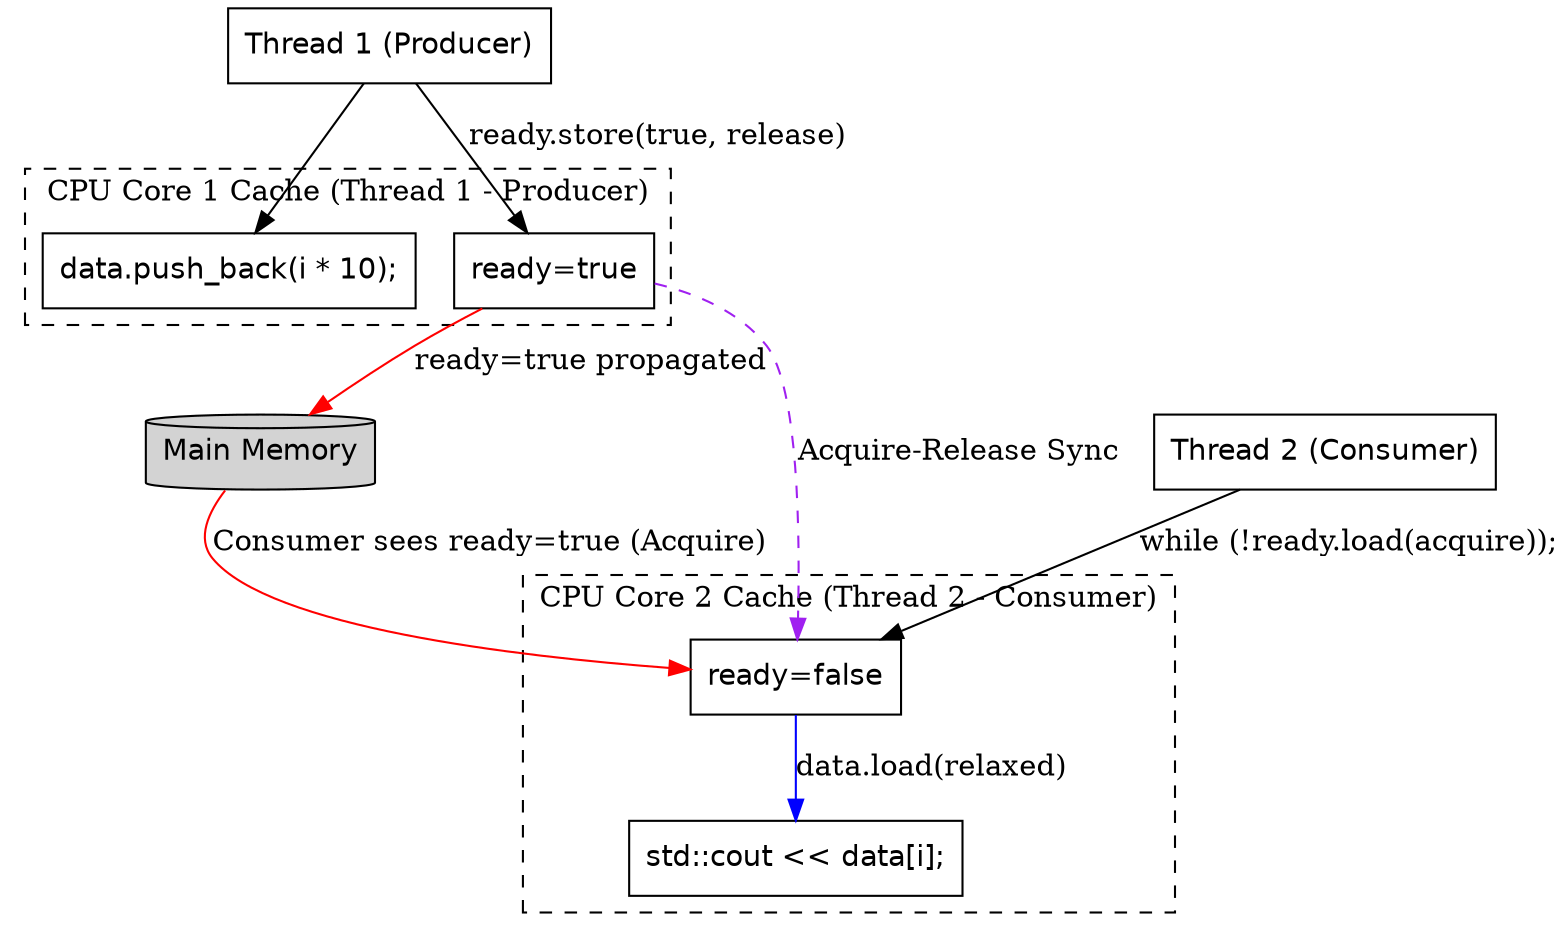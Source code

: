 digraph MemoryOrderAcquireCache {
    rankdir=TB;
    node [shape=box, fontname="Helvetica"];

    // Main memory
    MainMemory [label="Main Memory", shape=cylinder, style=filled, fillcolor=lightgray];

    // CPU caches
    subgraph cluster_cache1 {
        label="CPU Core 1 Cache (Thread 1 - Producer)";
        style=dashed;
        Cache1_Data [label="data.push_back(i * 10);"];
        Cache1_Ready [label="ready=true"];
    }

    subgraph cluster_cache2 {
        label="CPU Core 2 Cache (Thread 2 - Consumer)";
        style=dashed;
        Cache2_Data [label="std::cout << data[i];"];
        Cache2_Ready [label="ready=false"];
    }

    // Threads
    Thread1 [label="Thread 1 (Producer)"];
    Thread2 [label="Thread 2 (Consumer)"];

    // Memory operations in Thread 1 (Producer)
    Thread1 -> Cache1_Data;
    Thread1 -> Cache1_Ready [label="ready.store(true, release)"];
    
    // Memory propagation
    Cache1_Ready -> MainMemory [label="ready=true propagated", color=red];
    MainMemory -> Cache2_Ready [label="Consumer sees ready=true (Acquire)", color=red];

    // Memory operations in Thread 2 (Consumer)
    Thread2 -> Cache2_Ready [label="while (!ready.load(acquire));"];
    Cache2_Ready -> Cache2_Data [label="data.load(relaxed)", color=blue];

    // Synchronization path
    Cache1_Ready -> Cache2_Ready [label="Acquire-Release Sync", style=dashed, color=purple];
}

